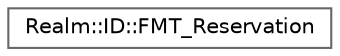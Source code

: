 digraph "Graphical Class Hierarchy"
{
 // LATEX_PDF_SIZE
  bgcolor="transparent";
  edge [fontname=Helvetica,fontsize=10,labelfontname=Helvetica,labelfontsize=10];
  node [fontname=Helvetica,fontsize=10,shape=box,height=0.2,width=0.4];
  rankdir="LR";
  Node0 [id="Node000000",label="Realm::ID::FMT_Reservation",height=0.2,width=0.4,color="grey40", fillcolor="white", style="filled",URL="$structRealm_1_1ID_1_1FMT__Reservation.html",tooltip=" "];
}
